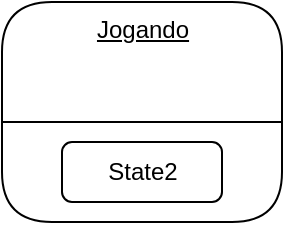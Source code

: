 <mxfile version="13.8.8" type="github" pages="2">
  <diagram id="FdHQBJaeoCMGci68xZTH" name="Page-1">
    <mxGraphModel dx="1035" dy="590" grid="1" gridSize="10" guides="1" tooltips="1" connect="1" arrows="1" fold="1" page="1" pageScale="1" pageWidth="850" pageHeight="1100" math="0" shadow="0">
      <root>
        <mxCell id="0" />
        <mxCell id="1" parent="0" />
        <mxCell id="GBVwDQDWwXciFvwQ0ld1-1" value="Jogando" style="swimlane;fontStyle=4;align=center;verticalAlign=top;childLayout=stackLayout;horizontal=1;startSize=60;horizontalStack=0;resizeParent=1;resizeParentMax=0;resizeLast=0;collapsible=0;marginBottom=0;html=1;rounded=1;absoluteArcSize=1;arcSize=50;" parent="1" vertex="1">
          <mxGeometry x="160" y="120" width="140" height="110" as="geometry" />
        </mxCell>
        <mxCell id="GBVwDQDWwXciFvwQ0ld1-2" value="" style="fillColor=none;strokeColor=none;container=1;collapsible=0;" parent="GBVwDQDWwXciFvwQ0ld1-1" vertex="1">
          <mxGeometry y="60" width="140" height="50" as="geometry" />
        </mxCell>
        <mxCell id="GBVwDQDWwXciFvwQ0ld1-3" value="State2" style="html=1;align=center;verticalAlign=middle;rounded=1;absoluteArcSize=1;arcSize=10;" parent="GBVwDQDWwXciFvwQ0ld1-2" vertex="1">
          <mxGeometry x="30" y="10" width="80" height="30" as="geometry" />
        </mxCell>
      </root>
    </mxGraphModel>
  </diagram>
  <diagram id="dnfbKCSGOnCngcE_kahK" name="Page-2">
    <mxGraphModel dx="1035" dy="590" grid="1" gridSize="10" guides="1" tooltips="1" connect="1" arrows="1" fold="1" page="1" pageScale="1" pageWidth="850" pageHeight="1100" math="0" shadow="0">
      <root>
        <mxCell id="swVuszVN-sHBQ0xZqsWk-0" />
        <mxCell id="swVuszVN-sHBQ0xZqsWk-1" parent="swVuszVN-sHBQ0xZqsWk-0" />
      </root>
    </mxGraphModel>
  </diagram>
</mxfile>
